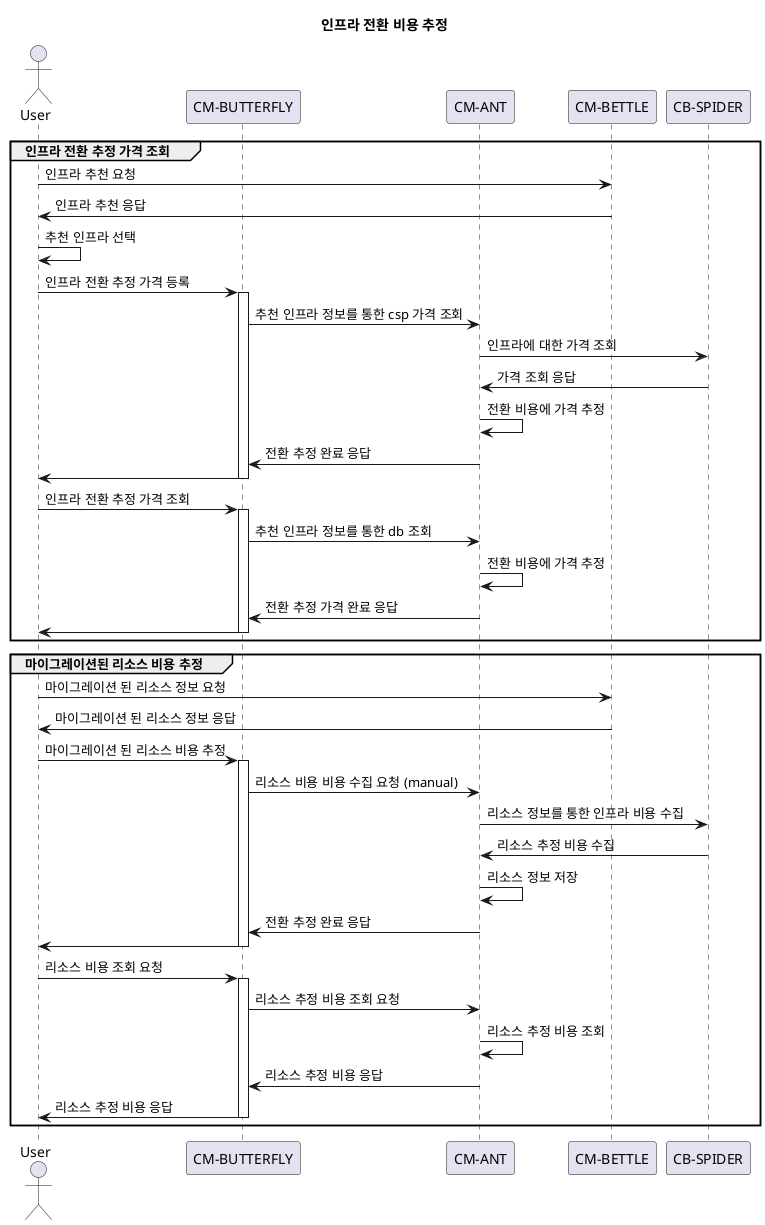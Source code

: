 @startuml

title "인프라 전환 비용 추정"

actor User as EndUser

participant "CM-BUTTERFLY" as butterfly
participant "CM-ANT" as ant
participant "CM-BETTLE" as beetle
participant "CB-SPIDER" as spider

group 인프라 전환 추정 가격 조회
    EndUser -> beetle : 인프라 추천 요청
    EndUser <- beetle : 인프라 추천 응답
    EndUser -> EndUser: 추천 인프라 선택

    EndUser     -> butterfly ++: 인프라 전환 추정 가격 등록


    butterfly -> ant : 추천 인프라 정보를 통한 csp 가격 조회
    ant -> spider : 인프라에 대한 가격 조회
    ant <- spider : 가격 조회 응답
    ant -> ant : 전환 비용에 가격 추정
    butterfly <- ant : 전환 추정 완료 응답
    EndUser     <- butterfly --:

    EndUser     -> butterfly ++: 인프라 전환 추정 가격 조회
    butterfly -> ant : 추천 인프라 정보를 통한 db 조회
    ant -> ant : 전환 비용에 가격 추정
    butterfly <- ant : 전환 추정 가격 완료 응답
    EndUser     <- butterfly --:

end
    
group 마이그레이션된 리소스 비용 추정
    EndUser -> beetle : 마이그레이션 된 리소스 정보 요청
    EndUser <- beetle : 마이그레이션 된 리소스 정보 응답

    EndUser     -> butterfly ++: 마이그레이션 된 리소스 비용 추정

    butterfly -> ant : 리소스 비용 비용 수집 요청 (manual)
    ant -> spider : 리소스 정보를 통한 인프라 비용 수집
    ant <- spider : 리소스 추정 비용 수집
    ant -> ant : 리소스 정보 저장
    butterfly <- ant : 전환 추정 완료 응답
    EndUser     <- butterfly --:

    EndUser     -> butterfly ++: 리소스 비용 조회 요청
    butterfly -> ant : 리소스 추정 비용 조회 요청
    ant -> ant : 리소스 추정 비용 조회
    butterfly <- ant : 리소스 추정 비용 응답
    EndUser     <- butterfly --: 리소스 추정 비용 응답
end


@enduml
